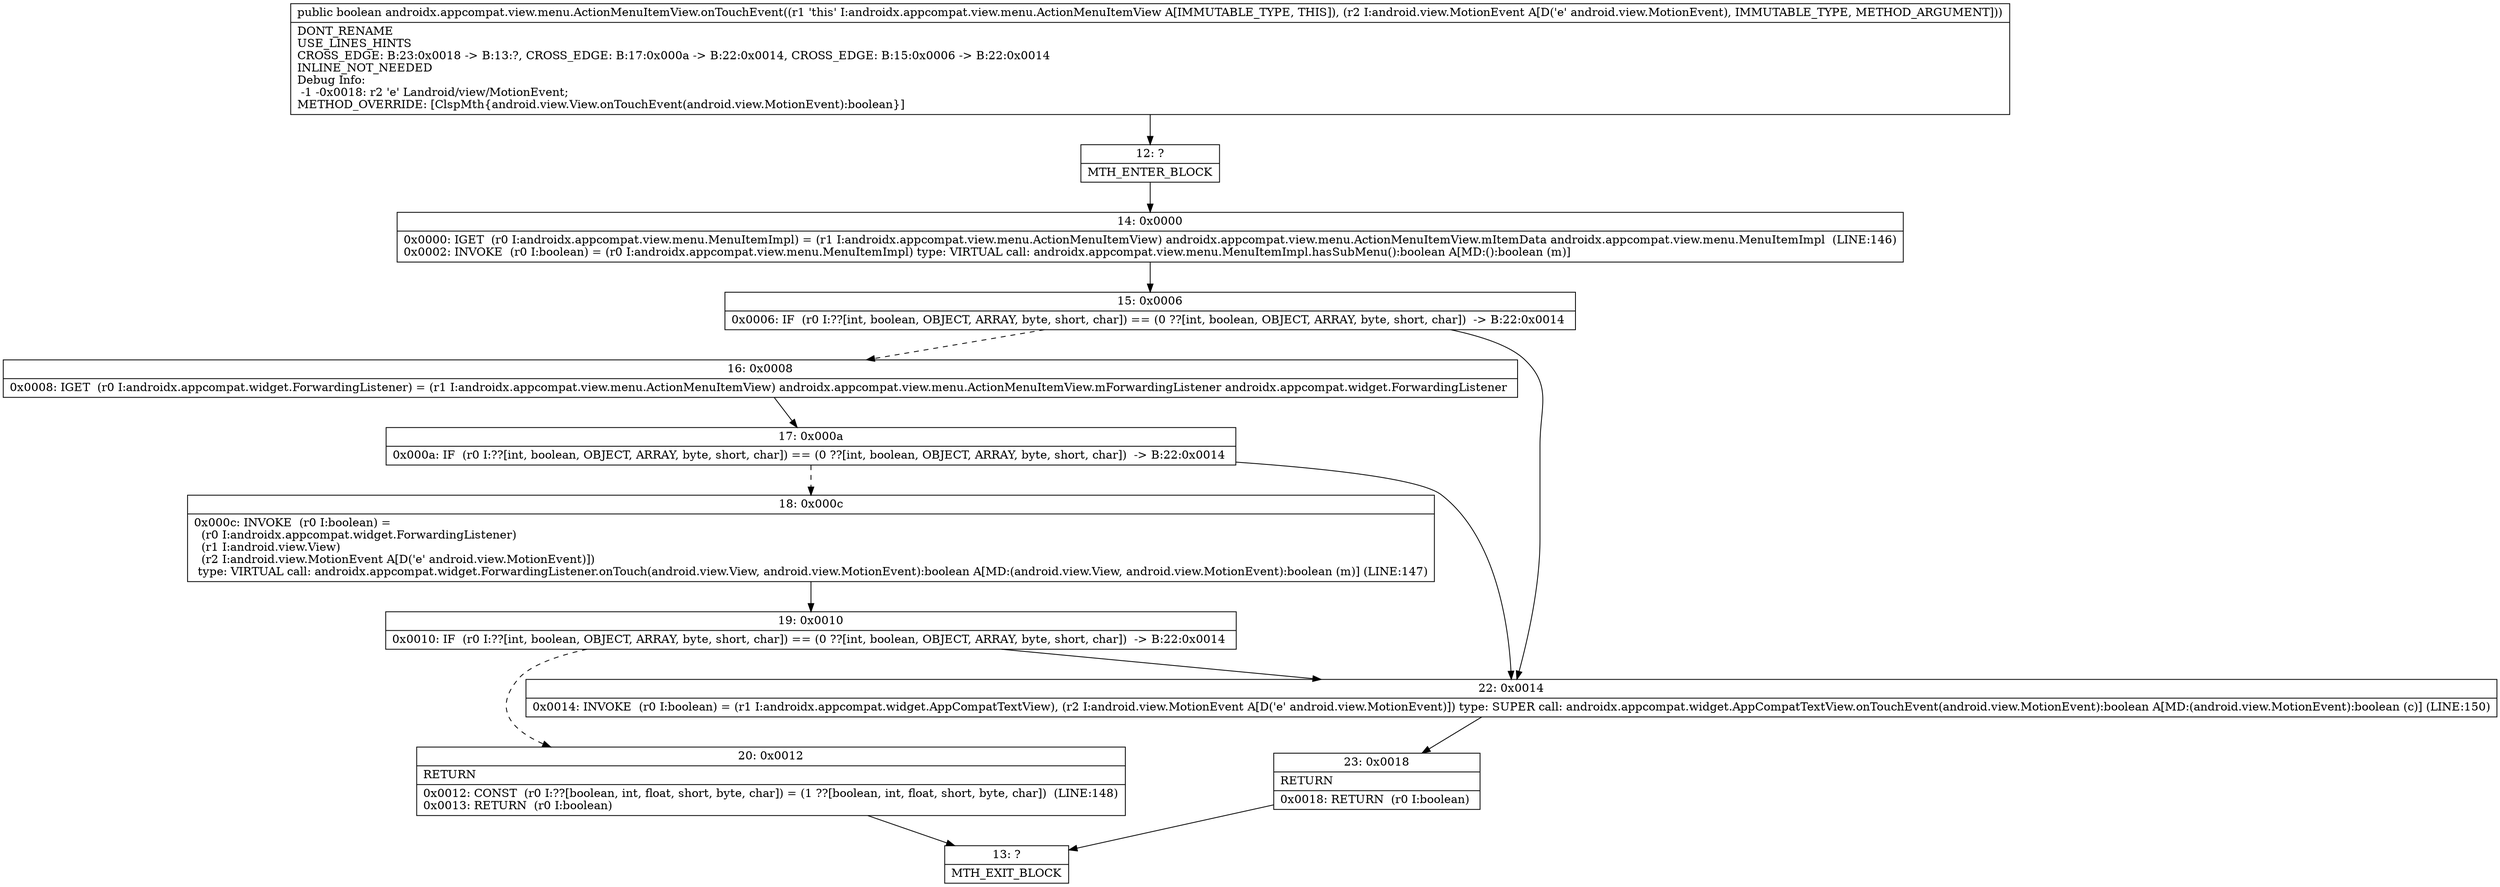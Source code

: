digraph "CFG forandroidx.appcompat.view.menu.ActionMenuItemView.onTouchEvent(Landroid\/view\/MotionEvent;)Z" {
Node_12 [shape=record,label="{12\:\ ?|MTH_ENTER_BLOCK\l}"];
Node_14 [shape=record,label="{14\:\ 0x0000|0x0000: IGET  (r0 I:androidx.appcompat.view.menu.MenuItemImpl) = (r1 I:androidx.appcompat.view.menu.ActionMenuItemView) androidx.appcompat.view.menu.ActionMenuItemView.mItemData androidx.appcompat.view.menu.MenuItemImpl  (LINE:146)\l0x0002: INVOKE  (r0 I:boolean) = (r0 I:androidx.appcompat.view.menu.MenuItemImpl) type: VIRTUAL call: androidx.appcompat.view.menu.MenuItemImpl.hasSubMenu():boolean A[MD:():boolean (m)]\l}"];
Node_15 [shape=record,label="{15\:\ 0x0006|0x0006: IF  (r0 I:??[int, boolean, OBJECT, ARRAY, byte, short, char]) == (0 ??[int, boolean, OBJECT, ARRAY, byte, short, char])  \-\> B:22:0x0014 \l}"];
Node_16 [shape=record,label="{16\:\ 0x0008|0x0008: IGET  (r0 I:androidx.appcompat.widget.ForwardingListener) = (r1 I:androidx.appcompat.view.menu.ActionMenuItemView) androidx.appcompat.view.menu.ActionMenuItemView.mForwardingListener androidx.appcompat.widget.ForwardingListener \l}"];
Node_17 [shape=record,label="{17\:\ 0x000a|0x000a: IF  (r0 I:??[int, boolean, OBJECT, ARRAY, byte, short, char]) == (0 ??[int, boolean, OBJECT, ARRAY, byte, short, char])  \-\> B:22:0x0014 \l}"];
Node_18 [shape=record,label="{18\:\ 0x000c|0x000c: INVOKE  (r0 I:boolean) = \l  (r0 I:androidx.appcompat.widget.ForwardingListener)\l  (r1 I:android.view.View)\l  (r2 I:android.view.MotionEvent A[D('e' android.view.MotionEvent)])\l type: VIRTUAL call: androidx.appcompat.widget.ForwardingListener.onTouch(android.view.View, android.view.MotionEvent):boolean A[MD:(android.view.View, android.view.MotionEvent):boolean (m)] (LINE:147)\l}"];
Node_19 [shape=record,label="{19\:\ 0x0010|0x0010: IF  (r0 I:??[int, boolean, OBJECT, ARRAY, byte, short, char]) == (0 ??[int, boolean, OBJECT, ARRAY, byte, short, char])  \-\> B:22:0x0014 \l}"];
Node_20 [shape=record,label="{20\:\ 0x0012|RETURN\l|0x0012: CONST  (r0 I:??[boolean, int, float, short, byte, char]) = (1 ??[boolean, int, float, short, byte, char])  (LINE:148)\l0x0013: RETURN  (r0 I:boolean) \l}"];
Node_13 [shape=record,label="{13\:\ ?|MTH_EXIT_BLOCK\l}"];
Node_22 [shape=record,label="{22\:\ 0x0014|0x0014: INVOKE  (r0 I:boolean) = (r1 I:androidx.appcompat.widget.AppCompatTextView), (r2 I:android.view.MotionEvent A[D('e' android.view.MotionEvent)]) type: SUPER call: androidx.appcompat.widget.AppCompatTextView.onTouchEvent(android.view.MotionEvent):boolean A[MD:(android.view.MotionEvent):boolean (c)] (LINE:150)\l}"];
Node_23 [shape=record,label="{23\:\ 0x0018|RETURN\l|0x0018: RETURN  (r0 I:boolean) \l}"];
MethodNode[shape=record,label="{public boolean androidx.appcompat.view.menu.ActionMenuItemView.onTouchEvent((r1 'this' I:androidx.appcompat.view.menu.ActionMenuItemView A[IMMUTABLE_TYPE, THIS]), (r2 I:android.view.MotionEvent A[D('e' android.view.MotionEvent), IMMUTABLE_TYPE, METHOD_ARGUMENT]))  | DONT_RENAME\lUSE_LINES_HINTS\lCROSS_EDGE: B:23:0x0018 \-\> B:13:?, CROSS_EDGE: B:17:0x000a \-\> B:22:0x0014, CROSS_EDGE: B:15:0x0006 \-\> B:22:0x0014\lINLINE_NOT_NEEDED\lDebug Info:\l  \-1 \-0x0018: r2 'e' Landroid\/view\/MotionEvent;\lMETHOD_OVERRIDE: [ClspMth\{android.view.View.onTouchEvent(android.view.MotionEvent):boolean\}]\l}"];
MethodNode -> Node_12;Node_12 -> Node_14;
Node_14 -> Node_15;
Node_15 -> Node_16[style=dashed];
Node_15 -> Node_22;
Node_16 -> Node_17;
Node_17 -> Node_18[style=dashed];
Node_17 -> Node_22;
Node_18 -> Node_19;
Node_19 -> Node_20[style=dashed];
Node_19 -> Node_22;
Node_20 -> Node_13;
Node_22 -> Node_23;
Node_23 -> Node_13;
}

